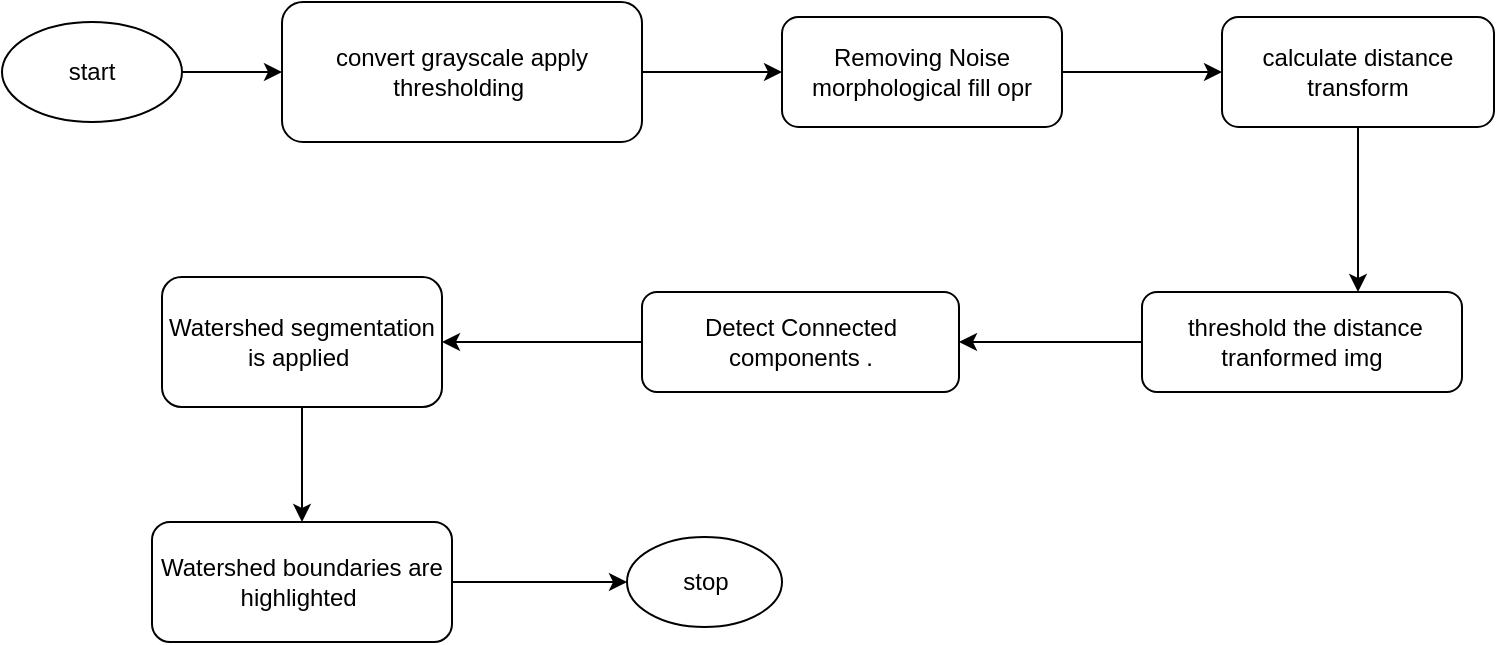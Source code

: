<mxfile version="22.1.2" type="device">
  <diagram id="C5RBs43oDa-KdzZeNtuy" name="Page-1">
    <mxGraphModel dx="974" dy="522" grid="1" gridSize="10" guides="1" tooltips="1" connect="1" arrows="1" fold="1" page="1" pageScale="1" pageWidth="827" pageHeight="1169" math="0" shadow="0">
      <root>
        <mxCell id="WIyWlLk6GJQsqaUBKTNV-0" />
        <mxCell id="WIyWlLk6GJQsqaUBKTNV-1" parent="WIyWlLk6GJQsqaUBKTNV-0" />
        <mxCell id="Q0IHlRdOy9qcGtjSPDM7-28" value="" style="edgeStyle=orthogonalEdgeStyle;rounded=0;orthogonalLoop=1;jettySize=auto;html=1;" parent="WIyWlLk6GJQsqaUBKTNV-1" source="Q0IHlRdOy9qcGtjSPDM7-27" edge="1">
          <mxGeometry relative="1" as="geometry">
            <mxPoint x="170" y="125" as="targetPoint" />
          </mxGeometry>
        </mxCell>
        <mxCell id="Q0IHlRdOy9qcGtjSPDM7-27" value="start" style="ellipse;whiteSpace=wrap;html=1;" parent="WIyWlLk6GJQsqaUBKTNV-1" vertex="1">
          <mxGeometry x="30" y="100" width="90" height="50" as="geometry" />
        </mxCell>
        <mxCell id="Q0IHlRdOy9qcGtjSPDM7-43" value="" style="edgeStyle=orthogonalEdgeStyle;rounded=0;orthogonalLoop=1;jettySize=auto;html=1;" parent="WIyWlLk6GJQsqaUBKTNV-1" source="Q0IHlRdOy9qcGtjSPDM7-31" target="Q0IHlRdOy9qcGtjSPDM7-38" edge="1">
          <mxGeometry relative="1" as="geometry" />
        </mxCell>
        <mxCell id="Q0IHlRdOy9qcGtjSPDM7-31" value="convert grayscale apply thresholding&amp;nbsp;" style="rounded=1;whiteSpace=wrap;html=1;" parent="WIyWlLk6GJQsqaUBKTNV-1" vertex="1">
          <mxGeometry x="170" y="90" width="180" height="70" as="geometry" />
        </mxCell>
        <mxCell id="Q0IHlRdOy9qcGtjSPDM7-41" value="" style="edgeStyle=orthogonalEdgeStyle;rounded=0;orthogonalLoop=1;jettySize=auto;html=1;" parent="WIyWlLk6GJQsqaUBKTNV-1" source="Q0IHlRdOy9qcGtjSPDM7-38" target="Q0IHlRdOy9qcGtjSPDM7-40" edge="1">
          <mxGeometry relative="1" as="geometry">
            <Array as="points">
              <mxPoint x="590" y="125" />
              <mxPoint x="590" y="125" />
            </Array>
          </mxGeometry>
        </mxCell>
        <mxCell id="Q0IHlRdOy9qcGtjSPDM7-38" value="Removing Noise morphological fill opr&lt;br&gt;" style="rounded=1;whiteSpace=wrap;html=1;" parent="WIyWlLk6GJQsqaUBKTNV-1" vertex="1">
          <mxGeometry x="420" y="97.5" width="140" height="55" as="geometry" />
        </mxCell>
        <mxCell id="Q0IHlRdOy9qcGtjSPDM7-45" value="" style="edgeStyle=orthogonalEdgeStyle;rounded=0;orthogonalLoop=1;jettySize=auto;html=1;" parent="WIyWlLk6GJQsqaUBKTNV-1" source="Q0IHlRdOy9qcGtjSPDM7-40" target="Q0IHlRdOy9qcGtjSPDM7-44" edge="1">
          <mxGeometry relative="1" as="geometry">
            <Array as="points">
              <mxPoint x="710" y="250" />
            </Array>
          </mxGeometry>
        </mxCell>
        <mxCell id="Q0IHlRdOy9qcGtjSPDM7-40" value="calculate distance transform" style="rounded=1;whiteSpace=wrap;html=1;" parent="WIyWlLk6GJQsqaUBKTNV-1" vertex="1">
          <mxGeometry x="640" y="97.5" width="136" height="55" as="geometry" />
        </mxCell>
        <mxCell id="C1JUnrQvgvT_A593bzI0-3" value="" style="edgeStyle=orthogonalEdgeStyle;rounded=0;orthogonalLoop=1;jettySize=auto;html=1;" parent="WIyWlLk6GJQsqaUBKTNV-1" source="Q0IHlRdOy9qcGtjSPDM7-44" target="C1JUnrQvgvT_A593bzI0-2" edge="1">
          <mxGeometry relative="1" as="geometry" />
        </mxCell>
        <mxCell id="Q0IHlRdOy9qcGtjSPDM7-44" value="&amp;nbsp;threshold the distance tranformed img" style="rounded=1;whiteSpace=wrap;html=1;" parent="WIyWlLk6GJQsqaUBKTNV-1" vertex="1">
          <mxGeometry x="600" y="235" width="160" height="50" as="geometry" />
        </mxCell>
        <mxCell id="MTWcqnvPJ2xwTrXzg2df-2" value="" style="edgeStyle=orthogonalEdgeStyle;rounded=0;orthogonalLoop=1;jettySize=auto;html=1;" edge="1" parent="WIyWlLk6GJQsqaUBKTNV-1" source="Q0IHlRdOy9qcGtjSPDM7-46" target="C1JUnrQvgvT_A593bzI0-5">
          <mxGeometry relative="1" as="geometry" />
        </mxCell>
        <mxCell id="Q0IHlRdOy9qcGtjSPDM7-46" value="Watershed segmentation is applied&amp;nbsp;" style="rounded=1;whiteSpace=wrap;html=1;" parent="WIyWlLk6GJQsqaUBKTNV-1" vertex="1">
          <mxGeometry x="110" y="227.5" width="140" height="65" as="geometry" />
        </mxCell>
        <mxCell id="Q0IHlRdOy9qcGtjSPDM7-50" value="stop" style="ellipse;whiteSpace=wrap;html=1;rounded=1;" parent="WIyWlLk6GJQsqaUBKTNV-1" vertex="1">
          <mxGeometry x="342.5" y="357.5" width="77.5" height="45" as="geometry" />
        </mxCell>
        <mxCell id="MTWcqnvPJ2xwTrXzg2df-1" value="" style="edgeStyle=orthogonalEdgeStyle;rounded=0;orthogonalLoop=1;jettySize=auto;html=1;" edge="1" parent="WIyWlLk6GJQsqaUBKTNV-1" source="C1JUnrQvgvT_A593bzI0-2" target="Q0IHlRdOy9qcGtjSPDM7-46">
          <mxGeometry relative="1" as="geometry" />
        </mxCell>
        <mxCell id="C1JUnrQvgvT_A593bzI0-2" value="Detect Connected components ." style="rounded=1;whiteSpace=wrap;html=1;" parent="WIyWlLk6GJQsqaUBKTNV-1" vertex="1">
          <mxGeometry x="350" y="235" width="158.5" height="50" as="geometry" />
        </mxCell>
        <mxCell id="MTWcqnvPJ2xwTrXzg2df-3" value="" style="edgeStyle=orthogonalEdgeStyle;rounded=0;orthogonalLoop=1;jettySize=auto;html=1;" edge="1" parent="WIyWlLk6GJQsqaUBKTNV-1" source="C1JUnrQvgvT_A593bzI0-5" target="Q0IHlRdOy9qcGtjSPDM7-50">
          <mxGeometry relative="1" as="geometry" />
        </mxCell>
        <mxCell id="C1JUnrQvgvT_A593bzI0-5" value="Watershed boundaries are highlighted&amp;nbsp;" style="rounded=1;whiteSpace=wrap;html=1;" parent="WIyWlLk6GJQsqaUBKTNV-1" vertex="1">
          <mxGeometry x="105" y="350" width="150" height="60" as="geometry" />
        </mxCell>
      </root>
    </mxGraphModel>
  </diagram>
</mxfile>
